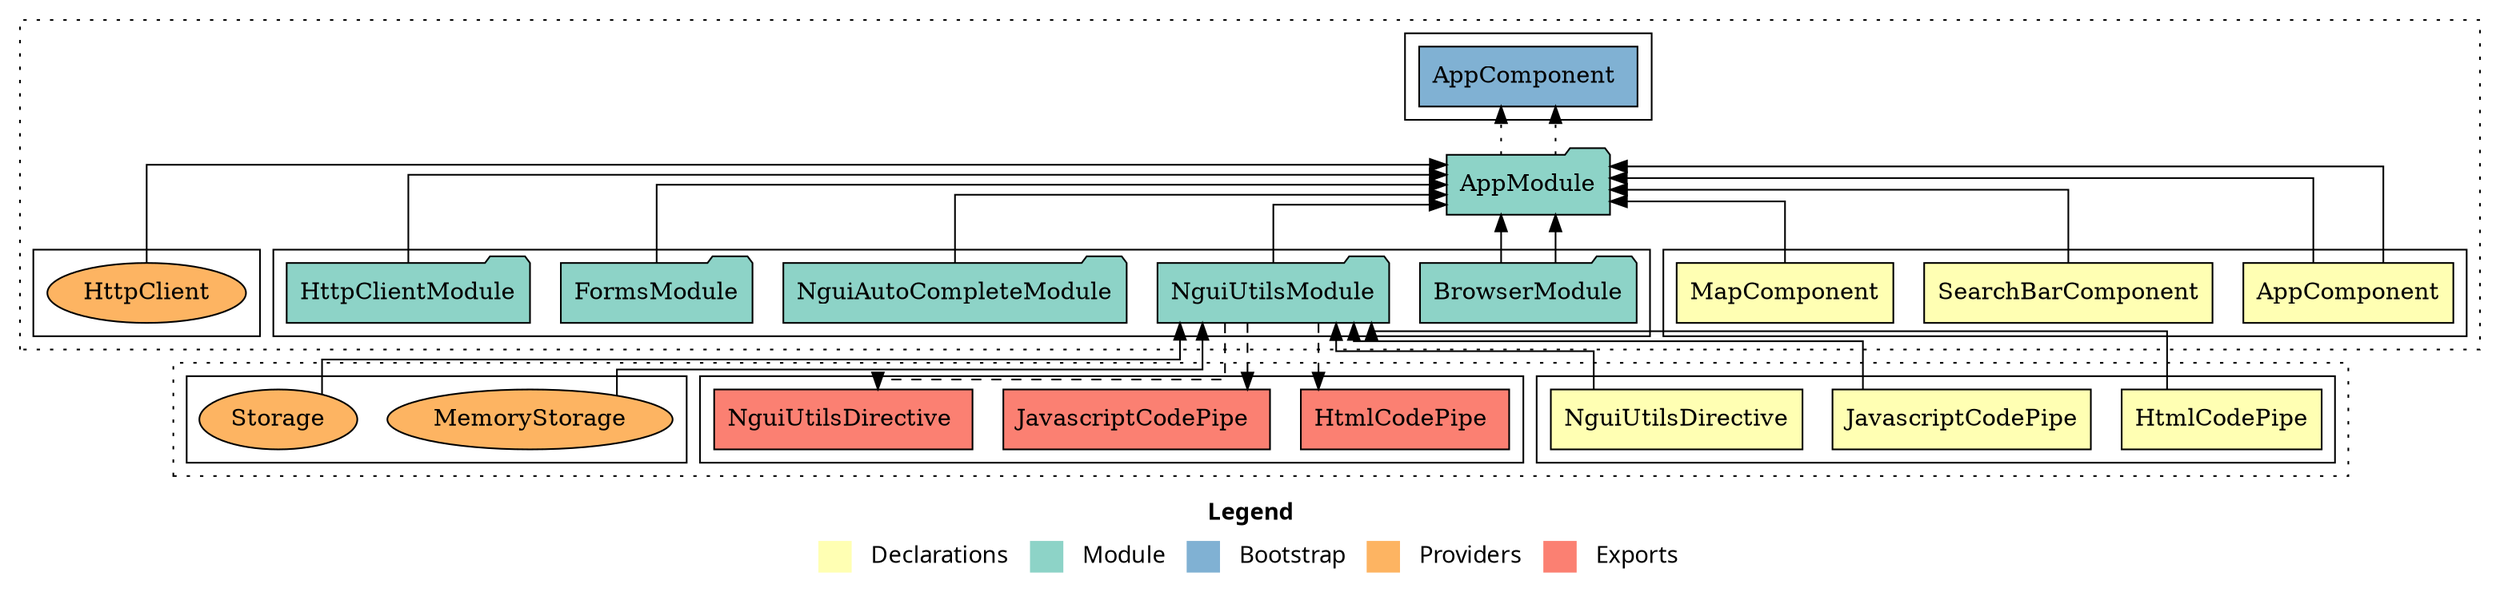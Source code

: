 digraph dependencies { node [shape="rect", style="filled", colorscheme=set312]; ranksep=0.4; compound=false; remincross=true; splines=true; splines=ortho; rankdir=LR; rankdir=TB; rankdir=BT; label=<<table BORDER="0"> <tr> <td colspan="5" align="center"><b>Legend</b></td> </tr> <tr> <td> <table BORDER="0"> <tr> <td bgcolor="#ffffb3" width="20"></td> <td>  Declarations</td> </tr> </table> </td> <td> <table BORDER="0"> <tr> <td bgcolor="#8dd3c7" width="20"></td> <td>  Module</td> </tr> </table> </td> <td> <table BORDER="0"> <tr> <td bgcolor="#80b1d3" width="20"></td> <td>  Bootstrap</td> </tr> </table> </td> <td> <table BORDER="0"> <tr> <td bgcolor="#fdb462" width="20"></td> <td>  Providers</td> </tr> </table> </td> <td> <table BORDER="0"> <tr> <td bgcolor="#fb8072" width="20"></td> <td>  Exports</td> </tr> </table> </td> </tr></table>>; ratio=compress; fontname="sans-serif";  subgraph "cluster_AppModule" { label=""; style="dotted";node [shape="folder", fillcolor=1]; subgraph cluster_AppModule_declarations { style="solid";node [style="filled", shape="rect"]; node [fillcolor=2]; "AppComponent"; }  "AppComponent" -> "AppModule" [style="solid", lhead="cluster_AppModule" ltail="cluster_AppModule_declarations"]; subgraph "cluster_AppModule_AppComponent_providers" { style="solid";  }    subgraph cluster_AppModule_imports { style="solid"; node [style="filled", fillcolor=1, shape="rect"];    "BrowserModule" [label="BrowserModule", shape="folder"];    "NguiUtilsModule" [label="NguiUtilsModule", shape="folder"];   }    "BrowserModule" -> "AppModule" [lhead="cluster_AppModule", ltail="cluster_AppModule_imports"];    "NguiUtilsModule" -> "AppModule" [lhead="cluster_AppModule", ltail="cluster_AppModule_imports"];     subgraph cluster_AppModule_exports { style="solid";node [style="filled", fillcolor=4, shape="rect"];}    subgraph cluster_AppModule_bootstrap { style="solid"; node [style="filled", fillcolor=5, shape="rect"];  "AppComponent " [label="AppComponent ", shape="rect"]  }  "AppModule" -> "AppComponent " [style="dotted", lhead="cluster_AppModule_bootstrap" ltail="cluster_AppModule"];    subgraph cluster_AppModule_providers { style="solid"; node [style="filled", fillcolor=6, shape="rect"];   }     }  subgraph "cluster_NguiUtilsModule" { label=""; style="dotted";node [shape="folder", fillcolor=1]; subgraph cluster_NguiUtilsModule_declarations { style="solid";node [style="filled", shape="rect"]; node [fillcolor=2]; "HtmlCodePipe"; node [fillcolor=2]; "JavascriptCodePipe"; node [fillcolor=2]; "NguiUtilsDirective"; }  "HtmlCodePipe" -> "NguiUtilsModule" [style="solid", lhead="cluster_NguiUtilsModule" ltail="cluster_NguiUtilsModule_declarations"]; subgraph "cluster_NguiUtilsModule_HtmlCodePipe_providers" { style="solid";  }  "JavascriptCodePipe" -> "NguiUtilsModule" [style="solid", lhead="cluster_NguiUtilsModule" ltail="cluster_NguiUtilsModule_declarations"]; subgraph "cluster_NguiUtilsModule_JavascriptCodePipe_providers" { style="solid";  }  "NguiUtilsDirective" -> "NguiUtilsModule" [style="solid", lhead="cluster_NguiUtilsModule" ltail="cluster_NguiUtilsModule_declarations"]; subgraph "cluster_NguiUtilsModule_NguiUtilsDirective_providers" { style="solid";  }    subgraph cluster_NguiUtilsModule_imports { style="solid"; node [style="filled", fillcolor=1, shape="rect"];   }     subgraph cluster_NguiUtilsModule_exports { style="solid";node [style="filled", fillcolor=4, shape="rect"];"HtmlCodePipe " [label="HtmlCodePipe ", shape="rect"]"JavascriptCodePipe " [label="JavascriptCodePipe ", shape="rect"]"NguiUtilsDirective " [label="NguiUtilsDirective ", shape="rect"]}  "NguiUtilsModule" -> "HtmlCodePipe " [style="dashed", ltail="cluster_NguiUtilsModule" lhead="cluster_NguiUtilsModule_exports"];  "NguiUtilsModule" -> "JavascriptCodePipe " [style="dashed", ltail="cluster_NguiUtilsModule" lhead="cluster_NguiUtilsModule_exports"];  "NguiUtilsModule" -> "NguiUtilsDirective " [style="dashed", ltail="cluster_NguiUtilsModule" lhead="cluster_NguiUtilsModule_exports"];    subgraph cluster_NguiUtilsModule_bootstrap { style="solid"; node [style="filled", fillcolor=5, shape="rect"];  }    subgraph cluster_NguiUtilsModule_providers { style="solid"; node [style="filled", fillcolor=6, shape="rect"];    "MemoryStorage" [label="MemoryStorage", shape="oval"];    "Storage" [label="Storage", shape="oval"];   }    "MemoryStorage" -> "NguiUtilsModule" [lhead="cluster_NguiUtilsModule", ltail="cluster_NguiUtilsModule_providers"];    "Storage" -> "NguiUtilsModule" [lhead="cluster_NguiUtilsModule", ltail="cluster_NguiUtilsModule_providers"];     }  subgraph "cluster_AppModule" { label=""; style="dotted";node [shape="folder", fillcolor=1]; subgraph cluster_AppModule_declarations { style="solid";node [style="filled", shape="rect"]; node [fillcolor=2]; "AppComponent"; node [fillcolor=2]; "SearchBarComponent"; node [fillcolor=2]; "MapComponent"; }  "AppComponent" -> "AppModule" [style="solid", lhead="cluster_AppModule" ltail="cluster_AppModule_declarations"]; subgraph "cluster_AppModule_AppComponent_providers" { style="solid";  }  "SearchBarComponent" -> "AppModule" [style="solid", lhead="cluster_AppModule" ltail="cluster_AppModule_declarations"]; subgraph "cluster_AppModule_SearchBarComponent_providers" { style="solid";  }  "MapComponent" -> "AppModule" [style="solid", lhead="cluster_AppModule" ltail="cluster_AppModule_declarations"]; subgraph "cluster_AppModule_MapComponent_providers" { style="solid";  }    subgraph cluster_AppModule_imports { style="solid"; node [style="filled", fillcolor=1, shape="rect"];    "BrowserModule" [label="BrowserModule", shape="folder"];    "NguiAutoCompleteModule" [label="NguiAutoCompleteModule", shape="folder"];    "FormsModule" [label="FormsModule", shape="folder"];    "HttpClientModule" [label="HttpClientModule", shape="folder"];   }    "BrowserModule" -> "AppModule" [lhead="cluster_AppModule", ltail="cluster_AppModule_imports"];    "NguiAutoCompleteModule" -> "AppModule" [lhead="cluster_AppModule", ltail="cluster_AppModule_imports"];    "FormsModule" -> "AppModule" [lhead="cluster_AppModule", ltail="cluster_AppModule_imports"];    "HttpClientModule" -> "AppModule" [lhead="cluster_AppModule", ltail="cluster_AppModule_imports"];     subgraph cluster_AppModule_exports { style="solid";node [style="filled", fillcolor=4, shape="rect"];}    subgraph cluster_AppModule_bootstrap { style="solid"; node [style="filled", fillcolor=5, shape="rect"];  "AppComponent " [label="AppComponent ", shape="rect"]  }  "AppModule" -> "AppComponent " [style="dotted", lhead="cluster_AppModule_bootstrap" ltail="cluster_AppModule"];    subgraph cluster_AppModule_providers { style="solid"; node [style="filled", fillcolor=6, shape="rect"];    "HttpClient" [label="HttpClient", shape="oval"];   }    "HttpClient" -> "AppModule" [lhead="cluster_AppModule", ltail="cluster_AppModule_providers"];     }  }